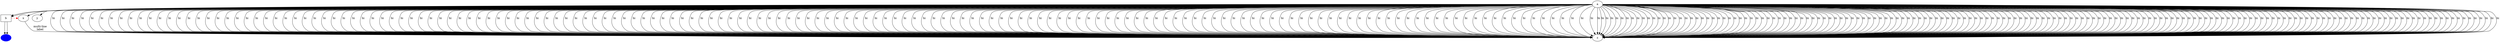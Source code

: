 digraph test3 {
       a -> b -> c;
       a -> b -> c;
       a -> {x y};
       b [shape=box];
       c [label="hello\nwoBrld",color=blue,fontsize=1,
            fontname="Palatino-Italic",fontcolor=red,style=filled];
       a -> z [label="hi", weight=67];
       a -> z [label="hi", weight=67];
       a -> z [label="hi", weight=67];
       a -> z [label="hi", weight=67];
       a -> z [label="hi", weight=67];
       a -> z [label="hi", weight=67];
       a -> z [label="hi", weight=67];
       a -> z [label="hi", weight=67];
       a -> z [label="hi", weight=67];
       a -> z [label="hi", weight=67];
       a -> z [label="hi", weight=67];
       a -> z [label="hi", weight=67];
       a -> z [label="hi", weight=67];
       a -> z [label="hi", weight=67];
       a -> z [label="hi", weight=67];
       a -> z [label="hi", weight=67];
       a -> z [label="hi", weight=67];
       a -> z [label="hi", weight=67];
       a -> z [label="hi", weight=67];
       a -> z [label="hi", weight=67];
       a -> z [label="hi", weight=67];
       a -> z [label="hi", weight=67];
       a -> z [label="hi", weight=67];
       a -> z [label="hi", weight=67];
       a -> z [label="hi", weight=67];
       a -> z [label="hi", weight=67];
       a -> z [label="hi", weight=67];
       a -> z [label="hi", weight=67];
       a -> z [label="hi", weight=67];
       a -> z [label="hi", weight=67];
       a -> z [label="hi", weight=67];
       a -> z [label="hi", weight=67];
       a -> z [label="hi", weight=67];
       a -> z [label="hi", weight=67];
       a -> z [label="hi", weight=67];
       a -> z [label="hi", weight=67];
       a -> z [label="hi", weight=67];
       a -> z [label="hi", weight=67];
       a -> z [label="hi", weight=67];
       a -> z [label="hi", weight=67];
       a -> z [label="hi", weight=67];
       a -> z [label="hi", weight=67];
       a -> z [label="hi", weight=67];
       a -> z [label="hi", weight=67];
       a -> z [label="hi", weight=67];
       a -> z [label="hi", weight=67];
       a -> z [label="hi", weight=67];
       a -> z [label="hi", weight=67];
       a -> z [label="hi", weight=67];
       a -> z [label="hi", weight=67];
       a -> z [label="hi", weight=67];
       a -> z [label="hi", weight=67];
       a -> z [label="hi", weight=67];
       a -> z [label="hi", weight=67];
       a -> z [label="hi", weight=67];
       a -> z [label="hi", weight=67];
       a -> z [label="hi", weight=67];
       a -> z [label="hi", weight=67];
       a -> z [label="hi", weight=67];
       a -> z [label="hi", weight=67];
       a -> z [label="hi", weight=67];
       a -> z [label="hi", weight=67];
       a -> z [label="hi", weight=67];
       a -> z [label="hi", weight=67];
       a -> z [label="hi", weight=67];
       a -> z [label="hi", weight=67];
       a -> z [label="hi", weight=67];
       a -> z [label="hi", weight=67];
       a -> z [label="hi", weight=67];
       a -> z [label="hi", weight=67];
       a -> z [label="hi", weight=67];
       a -> z [label="hi", weight=67];
       a -> z [label="hi", weight=67];
       a -> z [label="hi", weight=67];
       a -> z [label="hi", weight=67];
       a -> z [label="hi", weight=67];
       a -> z [label="hi", weight=67];
       a -> z [label="hi", weight=67];
       a -> z [label="hi", weight=67];
       a -> z [label="hi", weight=67];
       a -> z [label="hi", weight=67];
       a -> z [label="hi", weight=67];
       a -> z [label="hi", weight=67];
       a -> z [label="hi", weight=67];
       a -> z [label="hi", weight=67];
       a -> z [label="hi", weight=67];
       a -> z [label="hi", weight=67];
       a -> z [label="hi", weight=67];
       a -> z [label="hi", weight=67];
       a -> z [label="hi", weight=67];
       a -> z [label="hi", weight=67];
       a -> z [label="hi", weight=67];
       a -> z [label="hi", weight=67];
       a -> z [label="hi", weight=67];
       a -> z [label="hi", weight=67];
       a -> z [label="hi", weight=67];
       a -> z [label="hi", weight=67];
       a -> z [label="hi", weight=67];
       a -> z [label="hi", weight=67];
       a -> z [label="hi", weight=67];
       a -> z [label="hi", weight=67];
       a -> z [label="hi", weight=67];
       a -> z [label="hi", weight=67];
       a -> z [label="hi", weight=67];
       a -> z [label="hi", weight=67];
       a -> z [label="hi", weight=67];
       a -> z [label="hi", weight=67];
       a -> z [label="hi", weight=67];
       a -> z [label="hi", weight=67];
       a -> z [label="hi", weight=67];
       a -> z [label="hi", weight=67];
       a -> z [label="hi", weight=67];
       a -> z [label="hi", weight=67];
       a -> z [label="hi", weight=67];
       a -> z [label="hi", weight=67];
       a -> z [label="hi", weight=67];
       a -> z [label="hi", weight=67];
       a -> z [label="hi", weight=67];
       a -> z [label="hi", weight=67];
       a -> z [label="hi", weight=67];
       a -> z [label="hi", weight=67];
       a -> z [label="hi", weight=67];
       a -> z [label="hi", weight=67];
       a -> z [label="hi", weight=67];
       a -> z [label="hi", weight=67];
       a -> z [label="hi", weight=67];
       a -> z [label="hi", weight=67];
       a -> z [label="hi", weight=67];
       a -> z [label="hi", weight=67];
       a -> z [label="hi", weight=67];
       a -> z [label="hi", weight=67];
       a -> z [label="hi", weight=67];
       a -> z [label="hi", weight=67];
       a -> z [label="hi", weight=67];
       a -> z [label="hi", weight=67];
       a -> z [label="hi", weight=67];
       a -> z [label="hi", weight=67];
       a -> z [label="hi", weight=67];
       a -> z [label="hi", weight=67];
       a -> z [label="hi", weight=67];
       a -> z [label="hi", weight=67];
       a -> z [label="hi", weight=67];
       a -> z [label="hi", weight=67];
       a -> z [label="hi", weight=67];
       a -> z [label="hi", weight=67];
       a -> z [label="hi", weight=67];
       a -> z [label="hi", weight=67];
       a -> z [label="hi", weight=67];
       a -> z [label="hi", weight=67];
       a -> z [label="hi", weight=67];
       a -> z [label="hi", weight=67];
       a -> z [label="hi", weight=67];
       a -> z [label="hi", weight=67];
       a -> z [label="hi", weight=67];
       a -> z [label="hi", weight=67];
       a -> z [label="hi", weight=67];
       a -> z [label="hi", weight=67];
       a -> z [label="hi", weight=67];
       a -> z [label="hi", weight=67];
       a -> z [label="hi", weight=67];
       a -> z [label="hi", weight=67];
       a -> z [label="hi", weight=67];
       a -> z [label="hi", weight=67];
       a -> z [label="hi", weight=67];
       a -> z [label="hi", weight=67];
       a -> z [label="hi", weight=67];
       a -> z [label="hi", weight=67];
       a -> z [label="hi", weight=67];
       a -> z [label="hi", weight=67];
       a -> z [label="hi", weight=67];
       a -> z [label="hi", weight=67];
       a -> z [label="hi", weight=67];
       a -> z [label="hi", weight=67];
       a -> z [label="hi", weight=67];
       a -> z [label="hi", weight=67];
       a -> z [label="hi", weight=67];
       a -> z [label="hi", weight=67];
       a -> z [label="hi", weight=67];
       a -> z [label="hi", weight=67];
       a -> z [label="hi", weight=67];
       a -> z [label="hi", weight=67];
       a -> z [label="hi", weight=67];
       a -> z [label="hi", weight=67];
       a -> z [label="hi", weight=67];
       a -> z [label="hi", weight=67];
       a -> z [label="hi", weight=67];
       a -> z [label="hi", weight=67];
       a -> z [label="hi", weight=67];
       a -> z [label="hi", weight=67];
       a -> z [label="hi", weight=67];
       a -> z [label="hi", weight=67];
       a -> z [label="hi", weight=67];
       a -> z [label="hi", weight=67];
       a -> z [label="hi", weight=67];
       a -> z [label="hi", weight=67];
       a -> z [label="hi", weight=67];
       a -> z [label="hi", weight=67];
       a -> z [label="hi", weight=67];
       a -> z [label="hi", weight=67];
       a -> z [label="hi", weight=67];
       a -> z [label="hi", weight=67];
       a -> z [label="hi", weight=67];
       a -> z [label="hi", weight=67];
       a -> z [label="hi", weight=67];
       a -> z [label="hi", weight=67];
       a -> z [label="hi", weight=67];
       a -> z [label="hi", weight=67];
       a -> z [label="hi", weight=67];
       a -> z [label="hi", weight=67];
       a -> z [label="hi", weight=67];
       a -> z [label="hi", weight=67];
       a -> z [label="hi", weight=67];
       a -> z [label="hi", weight=67];
       a -> z [label="hi", weight=67];
       a -> z [label="hi", weight=67];
       a -> z [label="hi", weight=67];
       a -> z [label="hi", weight=67];
       a -> z [label="hi", weight=67];
       a -> z [label="hi", weight=67];
       a -> z [label="hi", weight=67];
       a -> z [label="hi", weight=67];
       a -> z [label="hi", weight=67];
       a -> z [label="hi", weight=67];
       a -> z [label="hi", weight=67];
       a -> z [label="hi", weight=67];
       a -> z [label="hi", weight=67];
       a -> z [label="hi", weight=67];
       a -> z [label="hi", weight=67];
       a -> z [label="hi", weight=67];
       a -> z [label="hi", weight=67];
       a -> z [label="hi", weight=67];
       a -> z [label="hi", weight=67];
       a -> z [label="hi", weight=67];
       a -> z [label="hi", weight=67];
       a -> z [label="hi", weight=67];
       a -> z [label="hi", weight=67];
       a -> z [label="hi", weight=67];
       a -> z [label="hi", weight=67];
       a -> z [label="hi", weight=67];
       a -> z [label="hi", weight=67];
       a -> z [label="hi", weight=67];
       a -> z [label="hi", weight=67];
       a -> z [label="hi", weight=67];
       a -> z [label="hi", weight=67];
       a -> z [label="hi", weight=67];
       a -> z [label="hi", weight=67];
       a -> z [label="hi", weight=67];
       a -> z [label="hi", weight=67];
       a -> z [label="hi", weight=67];
       a -> z [label="hi", weight=67];
       a -> z [label="hi", weight=67];
       a -> z [label="hi", weight=67];
       a -> z [label="hi", weight=67];
       a -> z [label="hi", weight=67];
       a -> z [label="hi", weight=67];
       a -> z [label="hi", weight=67];
       a -> z [label="hi", weight=67];
       a -> z [label="hi", weight=67];
       a -> z [label="hi", weight=67];
       a -> z [label="hi", weight=67];
       a -> z [label="hi", weight=67];
       a -> z [label="hi", weight=67];
       a -> z [label="hi", weight=67];
       a -> z [label="hi", weight=67];
       a -> z [label="hi", weight=67];
       a -> z [label="hi", weight=67];
       a -> z [label="hi", weight=67];
       a -> z [label="hi", weight=67];
       a -> z [label="hi", weight=67];
       a -> z [label="hi", weight=67];
       a -> z [label="hi", weight=67];
       a -> z [label="hi", weight=67];
       a -> z [label="hi", weight=67];
       a -> z [label="hi", weight=67];
       a -> z [label="hi", weight=67];
       a -> z [label="hi", weight=67];
       a -> z [label="hi", weight=67];
       a -> z [label="hi", weight=67];
       a -> z [label="hi", weight=67];
       a -> z [label="hi", weight=67];
       a -> z [label="hi", weight=67];
       a -> z [label="hi", weight=67];
       a -> z [label="hi", weight=67];
       a -> z [label="hi", weight=67];
       a -> z [label="hi", weight=67];
       a -> z [label="hi", weight=67];
       a -> z [label="hi", weight=67];
       a -> z [label="hi", weight=67];
       a -> z [label="hi", weight=67];
       a -> z [label="hi", weight=67];
       a -> z [label="hi", weight=67];
       a -> z [label="hi", weight=67];
       a -> z [label="hi", weight=67];
       a -> z [label="hi", weight=67];
       a -> z [label="hi", weight=67];
       a -> z [label="hi", weight=67];
       a -> z [label="hi", weight=67];
       a -> z [label="hi", weight=67];
       a -> z [label="hi", weight=67];
       a -> z [label="hi", weight=67];
       a -> z [label="hi", weight=67];
       a -> z [label="hi", weight=67];
       a -> z [label="hi", weight=67];
       a -> z [label="hi", weight=67];
       a -> z [label="hi", weight=67];
       a -> z [label="hi", weight=67];
       a -> z [label="hi", weight=67];
       a -> z [label="hi", weight=67];
       a -> z [label="hi", weight=67];
       a -> z [label="hi", weight=67];
       a -> z [label="hi", weight=67];
       a -> z [label="hi", weight=67];
       a -> z [label="hi", weight=67];
       a -> z [label="hi", weight=67];
       a -> z [label="hi", weight=67];
       a -> z [label="hi", weight=67];
       a -> z [label="hi", weight=67];
       a -> z [label="hi", weight=67];
       a -> z [label="hi", weight=67];
       a -> z [label="hi", weight=67];
       a -> z [label="hi", weight=67];
       a -> z [label="hi", weight=0];
       a -> z [label="hi", weight=67];
       x -> z [label="multi-line\nlabel"];
       edge [style=dashed,color=red];
       b -> x;
       {rank=same; b x}
}


